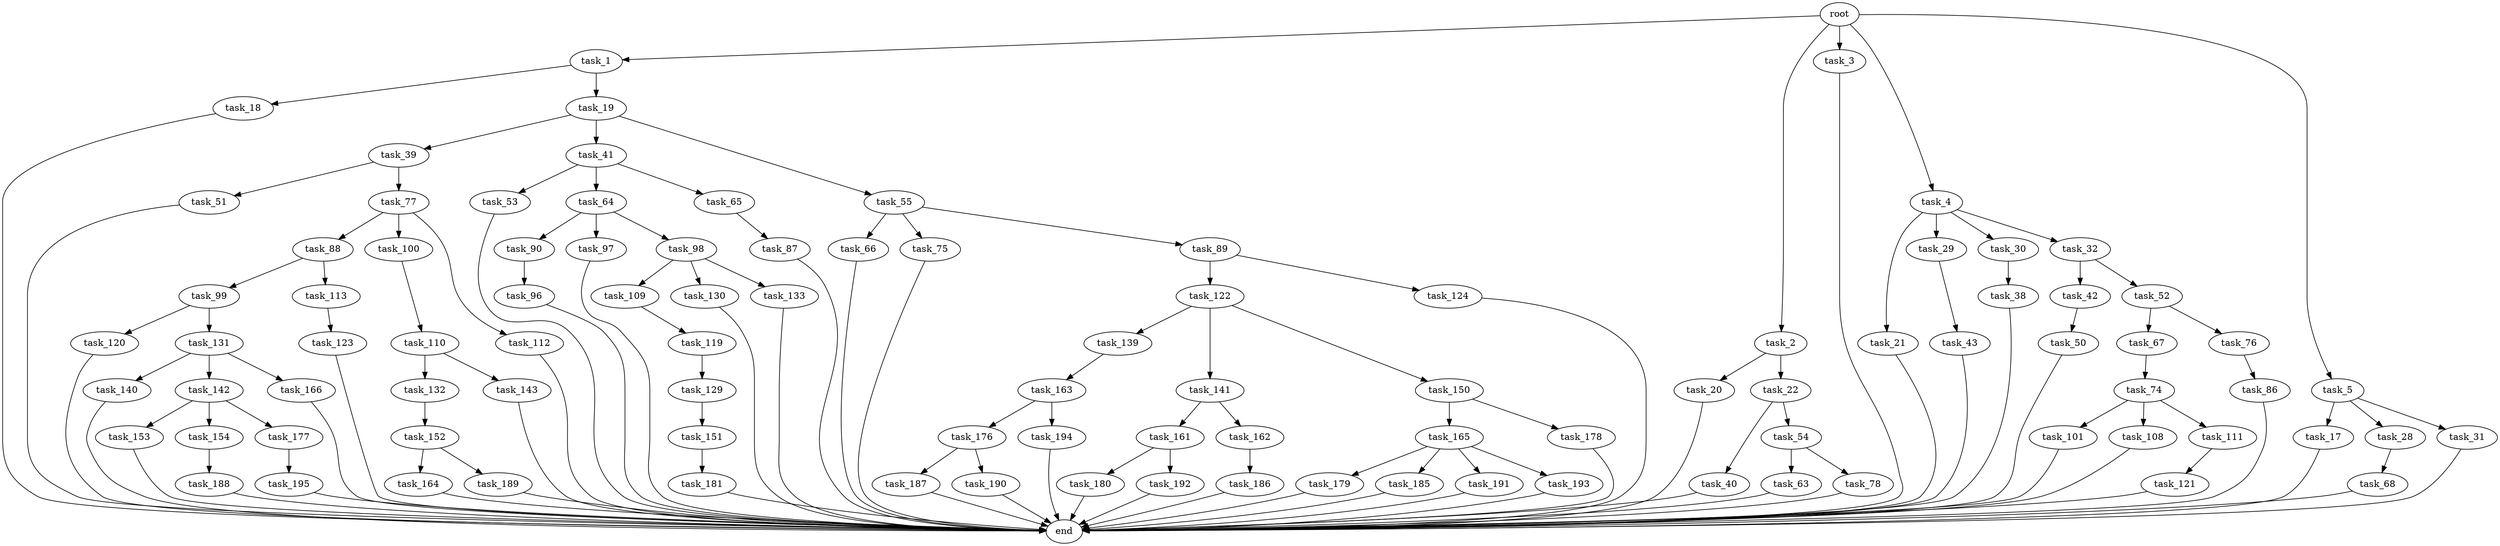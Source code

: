 digraph G {
  root [size="0.000000"];
  task_1 [size="8589934592.000000"];
  task_2 [size="549755813888.000000"];
  task_3 [size="17234729073.000000"];
  task_4 [size="13264278359.000000"];
  task_5 [size="395643394967.000000"];
  task_18 [size="528937788.000000"];
  task_19 [size="549755813888.000000"];
  task_20 [size="549755813888.000000"];
  task_22 [size="1073741824000.000000"];
  end [size="0.000000"];
  task_21 [size="3104982104.000000"];
  task_29 [size="68719476736.000000"];
  task_30 [size="801355446299.000000"];
  task_32 [size="1880722759.000000"];
  task_17 [size="68719476736.000000"];
  task_28 [size="4987198450.000000"];
  task_31 [size="1082692041.000000"];
  task_39 [size="1489597634.000000"];
  task_41 [size="68719476736.000000"];
  task_55 [size="7215957021.000000"];
  task_40 [size="11630022268.000000"];
  task_54 [size="80975965920.000000"];
  task_68 [size="231928233984.000000"];
  task_43 [size="782757789696.000000"];
  task_38 [size="213934063720.000000"];
  task_42 [size="30684193368.000000"];
  task_52 [size="119372553892.000000"];
  task_51 [size="4067056638.000000"];
  task_77 [size="8589934592.000000"];
  task_53 [size="782757789696.000000"];
  task_64 [size="28991029248.000000"];
  task_65 [size="231928233984.000000"];
  task_50 [size="4917173255.000000"];
  task_67 [size="231928233984.000000"];
  task_76 [size="10283363717.000000"];
  task_63 [size="317778190025.000000"];
  task_78 [size="68719476736.000000"];
  task_66 [size="28991029248.000000"];
  task_75 [size="782757789696.000000"];
  task_89 [size="549755813888.000000"];
  task_90 [size="46162900947.000000"];
  task_97 [size="321051331539.000000"];
  task_98 [size="908782527252.000000"];
  task_87 [size="68719476736.000000"];
  task_74 [size="14445352575.000000"];
  task_101 [size="368293445632.000000"];
  task_108 [size="1073741824000.000000"];
  task_111 [size="306687389793.000000"];
  task_86 [size="16949231084.000000"];
  task_88 [size="1345593966.000000"];
  task_100 [size="134217728000.000000"];
  task_112 [size="14609461879.000000"];
  task_99 [size="635195488464.000000"];
  task_113 [size="1003658385091.000000"];
  task_122 [size="7929779959.000000"];
  task_124 [size="9148328244.000000"];
  task_96 [size="4531309292.000000"];
  task_109 [size="368293445632.000000"];
  task_130 [size="8308158951.000000"];
  task_133 [size="120322324860.000000"];
  task_120 [size="134217728000.000000"];
  task_131 [size="3260496742.000000"];
  task_110 [size="1073741824000.000000"];
  task_119 [size="231928233984.000000"];
  task_132 [size="368293445632.000000"];
  task_143 [size="51633215936.000000"];
  task_121 [size="18055393535.000000"];
  task_123 [size="621684544729.000000"];
  task_129 [size="549755813888.000000"];
  task_139 [size="231928233984.000000"];
  task_141 [size="58690862604.000000"];
  task_150 [size="231928233984.000000"];
  task_151 [size="1609705455.000000"];
  task_140 [size="579256338298.000000"];
  task_142 [size="63816256017.000000"];
  task_166 [size="28991029248.000000"];
  task_152 [size="6580579010.000000"];
  task_163 [size="810547389392.000000"];
  task_161 [size="1858279731.000000"];
  task_162 [size="8589934592.000000"];
  task_153 [size="596211884.000000"];
  task_154 [size="782757789696.000000"];
  task_177 [size="68719476736.000000"];
  task_165 [size="318540942260.000000"];
  task_178 [size="20170988606.000000"];
  task_181 [size="759680619256.000000"];
  task_164 [size="6829543707.000000"];
  task_189 [size="27083064109.000000"];
  task_188 [size="549755813888.000000"];
  task_180 [size="62998235352.000000"];
  task_192 [size="20105361036.000000"];
  task_186 [size="32565159330.000000"];
  task_176 [size="21533420262.000000"];
  task_194 [size="1858451031.000000"];
  task_179 [size="6841630335.000000"];
  task_185 [size="93304255458.000000"];
  task_191 [size="95755508850.000000"];
  task_193 [size="373248403537.000000"];
  task_187 [size="2384314392.000000"];
  task_190 [size="68719476736.000000"];
  task_195 [size="157907152780.000000"];

  root -> task_1 [size="1.000000"];
  root -> task_2 [size="1.000000"];
  root -> task_3 [size="1.000000"];
  root -> task_4 [size="1.000000"];
  root -> task_5 [size="1.000000"];
  task_1 -> task_18 [size="33554432.000000"];
  task_1 -> task_19 [size="33554432.000000"];
  task_2 -> task_20 [size="536870912.000000"];
  task_2 -> task_22 [size="536870912.000000"];
  task_3 -> end [size="1.000000"];
  task_4 -> task_21 [size="411041792.000000"];
  task_4 -> task_29 [size="411041792.000000"];
  task_4 -> task_30 [size="411041792.000000"];
  task_4 -> task_32 [size="411041792.000000"];
  task_5 -> task_17 [size="838860800.000000"];
  task_5 -> task_28 [size="838860800.000000"];
  task_5 -> task_31 [size="838860800.000000"];
  task_18 -> end [size="1.000000"];
  task_19 -> task_39 [size="536870912.000000"];
  task_19 -> task_41 [size="536870912.000000"];
  task_19 -> task_55 [size="536870912.000000"];
  task_20 -> end [size="1.000000"];
  task_22 -> task_40 [size="838860800.000000"];
  task_22 -> task_54 [size="838860800.000000"];
  task_21 -> end [size="1.000000"];
  task_29 -> task_43 [size="134217728.000000"];
  task_30 -> task_38 [size="679477248.000000"];
  task_32 -> task_42 [size="209715200.000000"];
  task_32 -> task_52 [size="209715200.000000"];
  task_17 -> end [size="1.000000"];
  task_28 -> task_68 [size="301989888.000000"];
  task_31 -> end [size="1.000000"];
  task_39 -> task_51 [size="75497472.000000"];
  task_39 -> task_77 [size="75497472.000000"];
  task_41 -> task_53 [size="134217728.000000"];
  task_41 -> task_64 [size="134217728.000000"];
  task_41 -> task_65 [size="134217728.000000"];
  task_55 -> task_66 [size="411041792.000000"];
  task_55 -> task_75 [size="411041792.000000"];
  task_55 -> task_89 [size="411041792.000000"];
  task_40 -> end [size="1.000000"];
  task_54 -> task_63 [size="134217728.000000"];
  task_54 -> task_78 [size="134217728.000000"];
  task_68 -> end [size="1.000000"];
  task_43 -> end [size="1.000000"];
  task_38 -> end [size="1.000000"];
  task_42 -> task_50 [size="134217728.000000"];
  task_52 -> task_67 [size="411041792.000000"];
  task_52 -> task_76 [size="411041792.000000"];
  task_51 -> end [size="1.000000"];
  task_77 -> task_88 [size="33554432.000000"];
  task_77 -> task_100 [size="33554432.000000"];
  task_77 -> task_112 [size="33554432.000000"];
  task_53 -> end [size="1.000000"];
  task_64 -> task_90 [size="75497472.000000"];
  task_64 -> task_97 [size="75497472.000000"];
  task_64 -> task_98 [size="75497472.000000"];
  task_65 -> task_87 [size="301989888.000000"];
  task_50 -> end [size="1.000000"];
  task_67 -> task_74 [size="301989888.000000"];
  task_76 -> task_86 [size="209715200.000000"];
  task_63 -> end [size="1.000000"];
  task_78 -> end [size="1.000000"];
  task_66 -> end [size="1.000000"];
  task_75 -> end [size="1.000000"];
  task_89 -> task_122 [size="536870912.000000"];
  task_89 -> task_124 [size="536870912.000000"];
  task_90 -> task_96 [size="838860800.000000"];
  task_97 -> end [size="1.000000"];
  task_98 -> task_109 [size="679477248.000000"];
  task_98 -> task_130 [size="679477248.000000"];
  task_98 -> task_133 [size="679477248.000000"];
  task_87 -> end [size="1.000000"];
  task_74 -> task_101 [size="411041792.000000"];
  task_74 -> task_108 [size="411041792.000000"];
  task_74 -> task_111 [size="411041792.000000"];
  task_101 -> end [size="1.000000"];
  task_108 -> end [size="1.000000"];
  task_111 -> task_121 [size="411041792.000000"];
  task_86 -> end [size="1.000000"];
  task_88 -> task_99 [size="75497472.000000"];
  task_88 -> task_113 [size="75497472.000000"];
  task_100 -> task_110 [size="209715200.000000"];
  task_112 -> end [size="1.000000"];
  task_99 -> task_120 [size="411041792.000000"];
  task_99 -> task_131 [size="411041792.000000"];
  task_113 -> task_123 [size="679477248.000000"];
  task_122 -> task_139 [size="411041792.000000"];
  task_122 -> task_141 [size="411041792.000000"];
  task_122 -> task_150 [size="411041792.000000"];
  task_124 -> end [size="1.000000"];
  task_96 -> end [size="1.000000"];
  task_109 -> task_119 [size="411041792.000000"];
  task_130 -> end [size="1.000000"];
  task_133 -> end [size="1.000000"];
  task_120 -> end [size="1.000000"];
  task_131 -> task_140 [size="75497472.000000"];
  task_131 -> task_142 [size="75497472.000000"];
  task_131 -> task_166 [size="75497472.000000"];
  task_110 -> task_132 [size="838860800.000000"];
  task_110 -> task_143 [size="838860800.000000"];
  task_119 -> task_129 [size="301989888.000000"];
  task_132 -> task_152 [size="411041792.000000"];
  task_143 -> end [size="1.000000"];
  task_121 -> end [size="1.000000"];
  task_123 -> end [size="1.000000"];
  task_129 -> task_151 [size="536870912.000000"];
  task_139 -> task_163 [size="301989888.000000"];
  task_141 -> task_161 [size="134217728.000000"];
  task_141 -> task_162 [size="134217728.000000"];
  task_150 -> task_165 [size="301989888.000000"];
  task_150 -> task_178 [size="301989888.000000"];
  task_151 -> task_181 [size="134217728.000000"];
  task_140 -> end [size="1.000000"];
  task_142 -> task_153 [size="209715200.000000"];
  task_142 -> task_154 [size="209715200.000000"];
  task_142 -> task_177 [size="209715200.000000"];
  task_166 -> end [size="1.000000"];
  task_152 -> task_164 [size="134217728.000000"];
  task_152 -> task_189 [size="134217728.000000"];
  task_163 -> task_176 [size="536870912.000000"];
  task_163 -> task_194 [size="536870912.000000"];
  task_161 -> task_180 [size="33554432.000000"];
  task_161 -> task_192 [size="33554432.000000"];
  task_162 -> task_186 [size="33554432.000000"];
  task_153 -> end [size="1.000000"];
  task_154 -> task_188 [size="679477248.000000"];
  task_177 -> task_195 [size="134217728.000000"];
  task_165 -> task_179 [size="411041792.000000"];
  task_165 -> task_185 [size="411041792.000000"];
  task_165 -> task_191 [size="411041792.000000"];
  task_165 -> task_193 [size="411041792.000000"];
  task_178 -> end [size="1.000000"];
  task_181 -> end [size="1.000000"];
  task_164 -> end [size="1.000000"];
  task_189 -> end [size="1.000000"];
  task_188 -> end [size="1.000000"];
  task_180 -> end [size="1.000000"];
  task_192 -> end [size="1.000000"];
  task_186 -> end [size="1.000000"];
  task_176 -> task_187 [size="536870912.000000"];
  task_176 -> task_190 [size="536870912.000000"];
  task_194 -> end [size="1.000000"];
  task_179 -> end [size="1.000000"];
  task_185 -> end [size="1.000000"];
  task_191 -> end [size="1.000000"];
  task_193 -> end [size="1.000000"];
  task_187 -> end [size="1.000000"];
  task_190 -> end [size="1.000000"];
  task_195 -> end [size="1.000000"];
}
